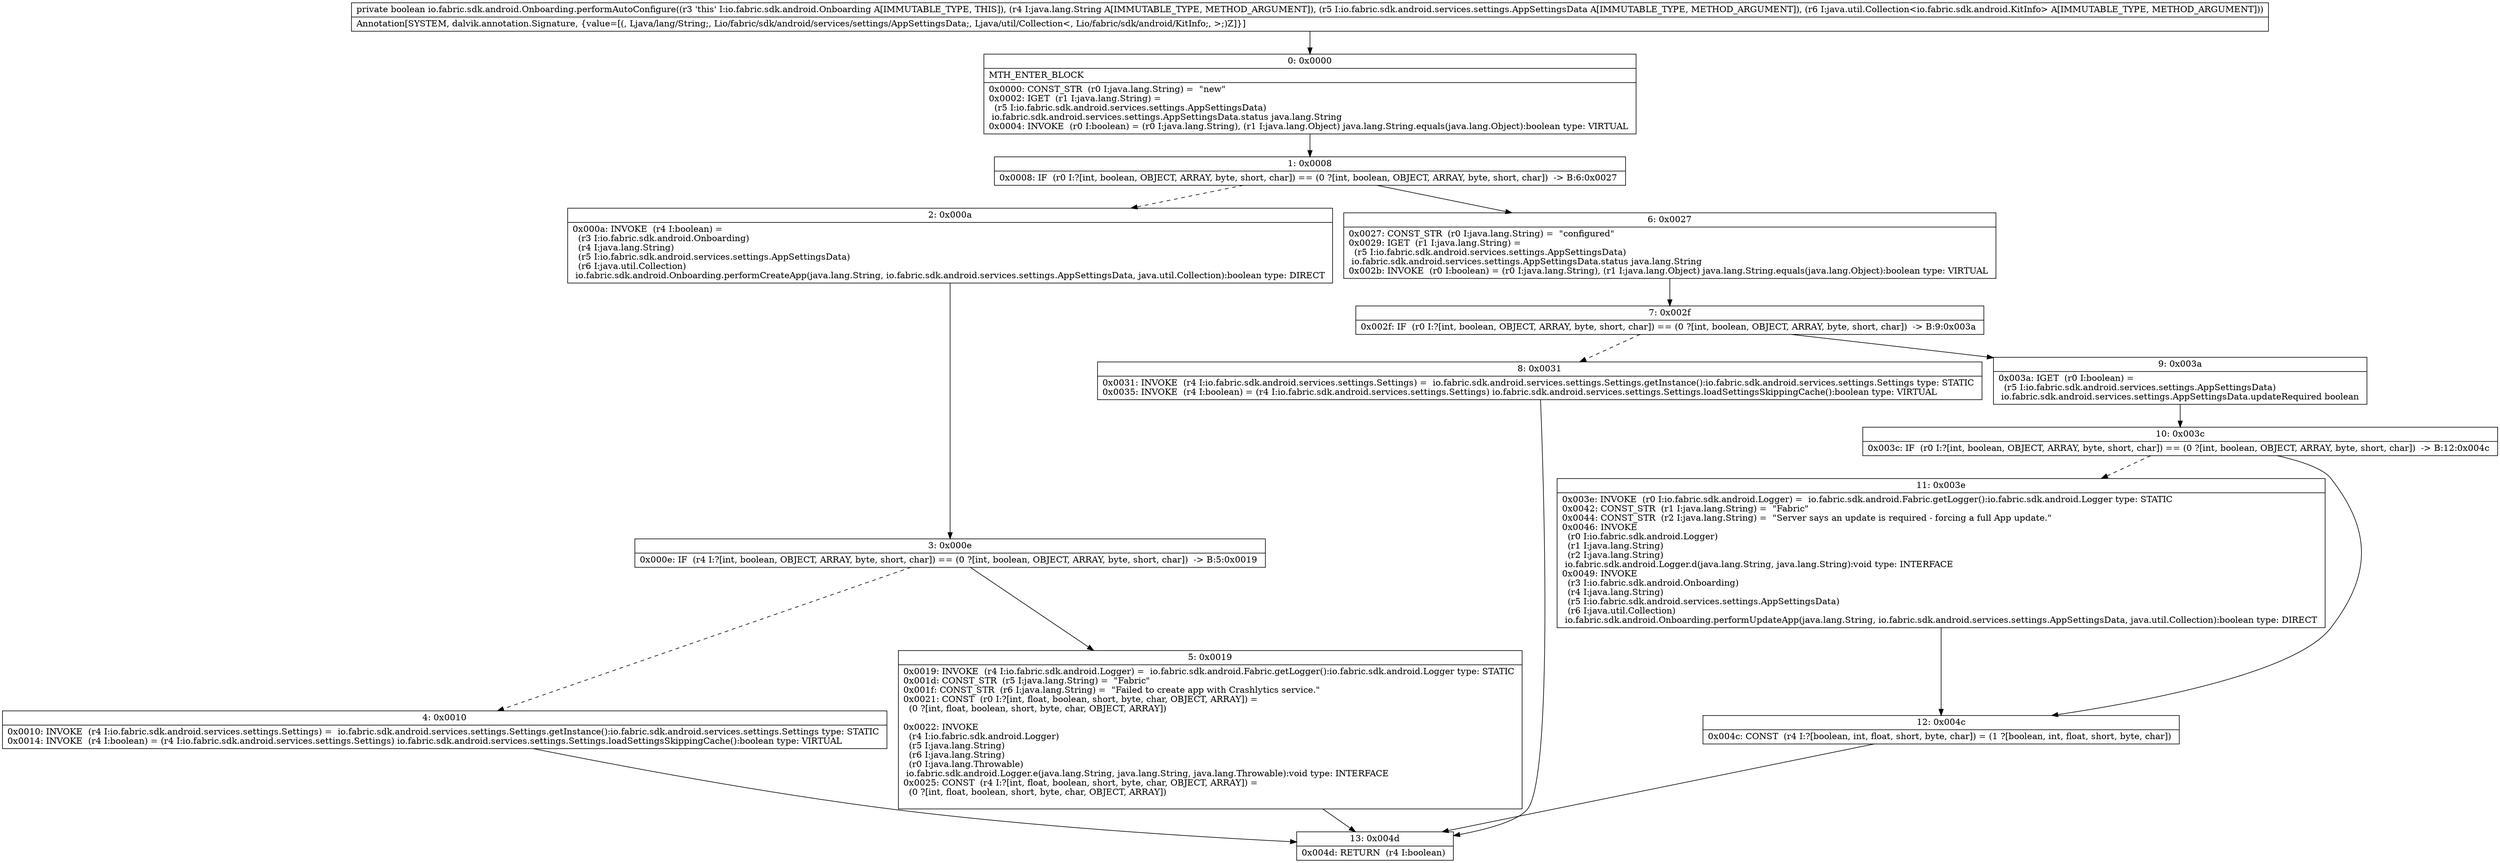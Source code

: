digraph "CFG forio.fabric.sdk.android.Onboarding.performAutoConfigure(Ljava\/lang\/String;Lio\/fabric\/sdk\/android\/services\/settings\/AppSettingsData;Ljava\/util\/Collection;)Z" {
Node_0 [shape=record,label="{0\:\ 0x0000|MTH_ENTER_BLOCK\l|0x0000: CONST_STR  (r0 I:java.lang.String) =  \"new\" \l0x0002: IGET  (r1 I:java.lang.String) = \l  (r5 I:io.fabric.sdk.android.services.settings.AppSettingsData)\l io.fabric.sdk.android.services.settings.AppSettingsData.status java.lang.String \l0x0004: INVOKE  (r0 I:boolean) = (r0 I:java.lang.String), (r1 I:java.lang.Object) java.lang.String.equals(java.lang.Object):boolean type: VIRTUAL \l}"];
Node_1 [shape=record,label="{1\:\ 0x0008|0x0008: IF  (r0 I:?[int, boolean, OBJECT, ARRAY, byte, short, char]) == (0 ?[int, boolean, OBJECT, ARRAY, byte, short, char])  \-\> B:6:0x0027 \l}"];
Node_2 [shape=record,label="{2\:\ 0x000a|0x000a: INVOKE  (r4 I:boolean) = \l  (r3 I:io.fabric.sdk.android.Onboarding)\l  (r4 I:java.lang.String)\l  (r5 I:io.fabric.sdk.android.services.settings.AppSettingsData)\l  (r6 I:java.util.Collection)\l io.fabric.sdk.android.Onboarding.performCreateApp(java.lang.String, io.fabric.sdk.android.services.settings.AppSettingsData, java.util.Collection):boolean type: DIRECT \l}"];
Node_3 [shape=record,label="{3\:\ 0x000e|0x000e: IF  (r4 I:?[int, boolean, OBJECT, ARRAY, byte, short, char]) == (0 ?[int, boolean, OBJECT, ARRAY, byte, short, char])  \-\> B:5:0x0019 \l}"];
Node_4 [shape=record,label="{4\:\ 0x0010|0x0010: INVOKE  (r4 I:io.fabric.sdk.android.services.settings.Settings) =  io.fabric.sdk.android.services.settings.Settings.getInstance():io.fabric.sdk.android.services.settings.Settings type: STATIC \l0x0014: INVOKE  (r4 I:boolean) = (r4 I:io.fabric.sdk.android.services.settings.Settings) io.fabric.sdk.android.services.settings.Settings.loadSettingsSkippingCache():boolean type: VIRTUAL \l}"];
Node_5 [shape=record,label="{5\:\ 0x0019|0x0019: INVOKE  (r4 I:io.fabric.sdk.android.Logger) =  io.fabric.sdk.android.Fabric.getLogger():io.fabric.sdk.android.Logger type: STATIC \l0x001d: CONST_STR  (r5 I:java.lang.String) =  \"Fabric\" \l0x001f: CONST_STR  (r6 I:java.lang.String) =  \"Failed to create app with Crashlytics service.\" \l0x0021: CONST  (r0 I:?[int, float, boolean, short, byte, char, OBJECT, ARRAY]) = \l  (0 ?[int, float, boolean, short, byte, char, OBJECT, ARRAY])\l \l0x0022: INVOKE  \l  (r4 I:io.fabric.sdk.android.Logger)\l  (r5 I:java.lang.String)\l  (r6 I:java.lang.String)\l  (r0 I:java.lang.Throwable)\l io.fabric.sdk.android.Logger.e(java.lang.String, java.lang.String, java.lang.Throwable):void type: INTERFACE \l0x0025: CONST  (r4 I:?[int, float, boolean, short, byte, char, OBJECT, ARRAY]) = \l  (0 ?[int, float, boolean, short, byte, char, OBJECT, ARRAY])\l \l}"];
Node_6 [shape=record,label="{6\:\ 0x0027|0x0027: CONST_STR  (r0 I:java.lang.String) =  \"configured\" \l0x0029: IGET  (r1 I:java.lang.String) = \l  (r5 I:io.fabric.sdk.android.services.settings.AppSettingsData)\l io.fabric.sdk.android.services.settings.AppSettingsData.status java.lang.String \l0x002b: INVOKE  (r0 I:boolean) = (r0 I:java.lang.String), (r1 I:java.lang.Object) java.lang.String.equals(java.lang.Object):boolean type: VIRTUAL \l}"];
Node_7 [shape=record,label="{7\:\ 0x002f|0x002f: IF  (r0 I:?[int, boolean, OBJECT, ARRAY, byte, short, char]) == (0 ?[int, boolean, OBJECT, ARRAY, byte, short, char])  \-\> B:9:0x003a \l}"];
Node_8 [shape=record,label="{8\:\ 0x0031|0x0031: INVOKE  (r4 I:io.fabric.sdk.android.services.settings.Settings) =  io.fabric.sdk.android.services.settings.Settings.getInstance():io.fabric.sdk.android.services.settings.Settings type: STATIC \l0x0035: INVOKE  (r4 I:boolean) = (r4 I:io.fabric.sdk.android.services.settings.Settings) io.fabric.sdk.android.services.settings.Settings.loadSettingsSkippingCache():boolean type: VIRTUAL \l}"];
Node_9 [shape=record,label="{9\:\ 0x003a|0x003a: IGET  (r0 I:boolean) = \l  (r5 I:io.fabric.sdk.android.services.settings.AppSettingsData)\l io.fabric.sdk.android.services.settings.AppSettingsData.updateRequired boolean \l}"];
Node_10 [shape=record,label="{10\:\ 0x003c|0x003c: IF  (r0 I:?[int, boolean, OBJECT, ARRAY, byte, short, char]) == (0 ?[int, boolean, OBJECT, ARRAY, byte, short, char])  \-\> B:12:0x004c \l}"];
Node_11 [shape=record,label="{11\:\ 0x003e|0x003e: INVOKE  (r0 I:io.fabric.sdk.android.Logger) =  io.fabric.sdk.android.Fabric.getLogger():io.fabric.sdk.android.Logger type: STATIC \l0x0042: CONST_STR  (r1 I:java.lang.String) =  \"Fabric\" \l0x0044: CONST_STR  (r2 I:java.lang.String) =  \"Server says an update is required \- forcing a full App update.\" \l0x0046: INVOKE  \l  (r0 I:io.fabric.sdk.android.Logger)\l  (r1 I:java.lang.String)\l  (r2 I:java.lang.String)\l io.fabric.sdk.android.Logger.d(java.lang.String, java.lang.String):void type: INTERFACE \l0x0049: INVOKE  \l  (r3 I:io.fabric.sdk.android.Onboarding)\l  (r4 I:java.lang.String)\l  (r5 I:io.fabric.sdk.android.services.settings.AppSettingsData)\l  (r6 I:java.util.Collection)\l io.fabric.sdk.android.Onboarding.performUpdateApp(java.lang.String, io.fabric.sdk.android.services.settings.AppSettingsData, java.util.Collection):boolean type: DIRECT \l}"];
Node_12 [shape=record,label="{12\:\ 0x004c|0x004c: CONST  (r4 I:?[boolean, int, float, short, byte, char]) = (1 ?[boolean, int, float, short, byte, char]) \l}"];
Node_13 [shape=record,label="{13\:\ 0x004d|0x004d: RETURN  (r4 I:boolean) \l}"];
MethodNode[shape=record,label="{private boolean io.fabric.sdk.android.Onboarding.performAutoConfigure((r3 'this' I:io.fabric.sdk.android.Onboarding A[IMMUTABLE_TYPE, THIS]), (r4 I:java.lang.String A[IMMUTABLE_TYPE, METHOD_ARGUMENT]), (r5 I:io.fabric.sdk.android.services.settings.AppSettingsData A[IMMUTABLE_TYPE, METHOD_ARGUMENT]), (r6 I:java.util.Collection\<io.fabric.sdk.android.KitInfo\> A[IMMUTABLE_TYPE, METHOD_ARGUMENT]))  | Annotation[SYSTEM, dalvik.annotation.Signature, \{value=[(, Ljava\/lang\/String;, Lio\/fabric\/sdk\/android\/services\/settings\/AppSettingsData;, Ljava\/util\/Collection\<, Lio\/fabric\/sdk\/android\/KitInfo;, \>;)Z]\}]\l}"];
MethodNode -> Node_0;
Node_0 -> Node_1;
Node_1 -> Node_2[style=dashed];
Node_1 -> Node_6;
Node_2 -> Node_3;
Node_3 -> Node_4[style=dashed];
Node_3 -> Node_5;
Node_4 -> Node_13;
Node_5 -> Node_13;
Node_6 -> Node_7;
Node_7 -> Node_8[style=dashed];
Node_7 -> Node_9;
Node_8 -> Node_13;
Node_9 -> Node_10;
Node_10 -> Node_11[style=dashed];
Node_10 -> Node_12;
Node_11 -> Node_12;
Node_12 -> Node_13;
}

